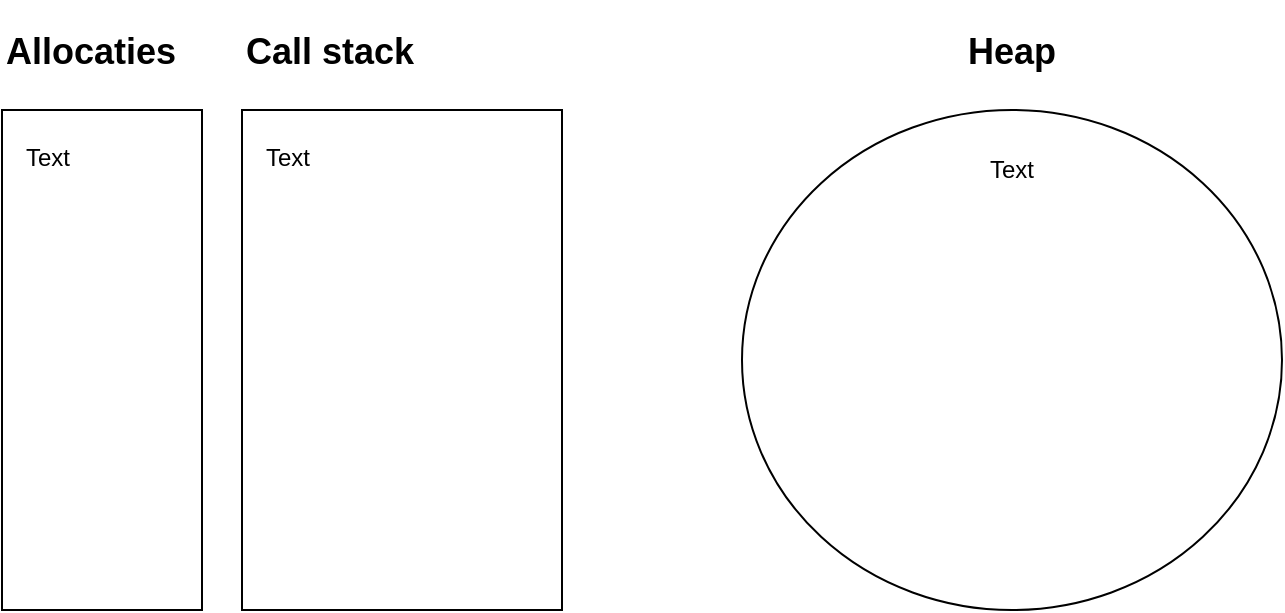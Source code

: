 <mxfile version="12.1.7" type="device" pages="1"><diagram id="9X8xIsoHylISgtY-QN1w" name="HeapStack"><mxGraphModel dx="1422" dy="982" grid="1" gridSize="10" guides="1" tooltips="1" connect="1" arrows="1" fold="1" page="1" pageScale="1" pageWidth="850" pageHeight="1100" math="0" shadow="0"><root><mxCell id="0"/><mxCell id="1" parent="0"/><mxCell id="3LS7SPZ5P1qpc1BcDfqh-1" value="" style="rounded=0;whiteSpace=wrap;html=1;" parent="1" vertex="1"><mxGeometry x="180" y="110" width="160" height="250" as="geometry"/></mxCell><mxCell id="3LS7SPZ5P1qpc1BcDfqh-3" value="Text" style="text;html=1;strokeColor=none;fillColor=none;align=left;verticalAlign=top;whiteSpace=wrap;rounded=0;" parent="1" vertex="1"><mxGeometry x="190" y="120" width="140" height="230" as="geometry"/></mxCell><mxCell id="3LS7SPZ5P1qpc1BcDfqh-4" value="" style="ellipse;whiteSpace=wrap;html=1;align=left;" parent="1" vertex="1"><mxGeometry x="430" y="110" width="270" height="250" as="geometry"/></mxCell><mxCell id="3LS7SPZ5P1qpc1BcDfqh-5" value="&lt;h2&gt;Call stack&lt;/h2&gt;" style="text;html=1;strokeColor=none;fillColor=none;align=left;verticalAlign=middle;whiteSpace=wrap;rounded=0;" parent="1" vertex="1"><mxGeometry x="180" y="71" width="105" height="20" as="geometry"/></mxCell><mxCell id="3LS7SPZ5P1qpc1BcDfqh-6" value="&lt;h2&gt;Heap&lt;/h2&gt;" style="text;html=1;strokeColor=none;fillColor=none;align=center;verticalAlign=middle;whiteSpace=wrap;rounded=0;" parent="1" vertex="1"><mxGeometry x="545" y="71" width="40" height="20" as="geometry"/></mxCell><mxCell id="3LS7SPZ5P1qpc1BcDfqh-7" value="Text" style="text;html=1;strokeColor=none;fillColor=none;align=center;verticalAlign=middle;whiteSpace=wrap;rounded=0;" parent="1" vertex="1"><mxGeometry x="545" y="130" width="40" height="20" as="geometry"/></mxCell><mxCell id="DK1YNnZ4isVifTTRnQvx-1" value="" style="rounded=0;whiteSpace=wrap;html=1;" vertex="1" parent="1"><mxGeometry x="60" y="110" width="100" height="250" as="geometry"/></mxCell><mxCell id="DK1YNnZ4isVifTTRnQvx-2" value="&lt;h2&gt;Allocaties&lt;/h2&gt;" style="text;html=1;strokeColor=none;fillColor=none;align=left;verticalAlign=middle;whiteSpace=wrap;rounded=0;" vertex="1" parent="1"><mxGeometry x="60" y="71" width="90" height="20" as="geometry"/></mxCell><mxCell id="DK1YNnZ4isVifTTRnQvx-3" value="Text" style="text;html=1;strokeColor=none;fillColor=none;align=left;verticalAlign=top;whiteSpace=wrap;rounded=0;" vertex="1" parent="1"><mxGeometry x="70" y="120" width="80" height="230" as="geometry"/></mxCell></root></mxGraphModel></diagram></mxfile>